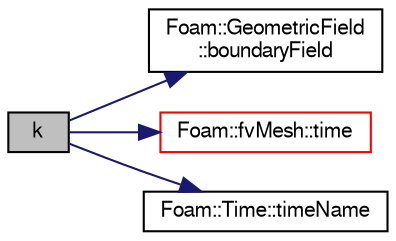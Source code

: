 digraph "k"
{
  bgcolor="transparent";
  edge [fontname="FreeSans",fontsize="10",labelfontname="FreeSans",labelfontsize="10"];
  node [fontname="FreeSans",fontsize="10",shape=record];
  rankdir="LR";
  Node1061 [label="k",height=0.2,width=0.4,color="black", fillcolor="grey75", style="filled", fontcolor="black"];
  Node1061 -> Node1062 [color="midnightblue",fontsize="10",style="solid",fontname="FreeSans"];
  Node1062 [label="Foam::GeometricField\l::boundaryField",height=0.2,width=0.4,color="black",URL="$a22434.html#a3c6c1a789b48ea0c5e8bff64f9c14f2d",tooltip="Return reference to GeometricBoundaryField. "];
  Node1061 -> Node1063 [color="midnightblue",fontsize="10",style="solid",fontname="FreeSans"];
  Node1063 [label="Foam::fvMesh::time",height=0.2,width=0.4,color="red",URL="$a22766.html#a0d94096809fe3376b29a2a29ca11bb18",tooltip="Return the top-level database. "];
  Node1061 -> Node1065 [color="midnightblue",fontsize="10",style="solid",fontname="FreeSans"];
  Node1065 [label="Foam::Time::timeName",height=0.2,width=0.4,color="black",URL="$a26350.html#ad9d86fef6eca18797c786726cf925179",tooltip="Return time name of given scalar time. "];
}
